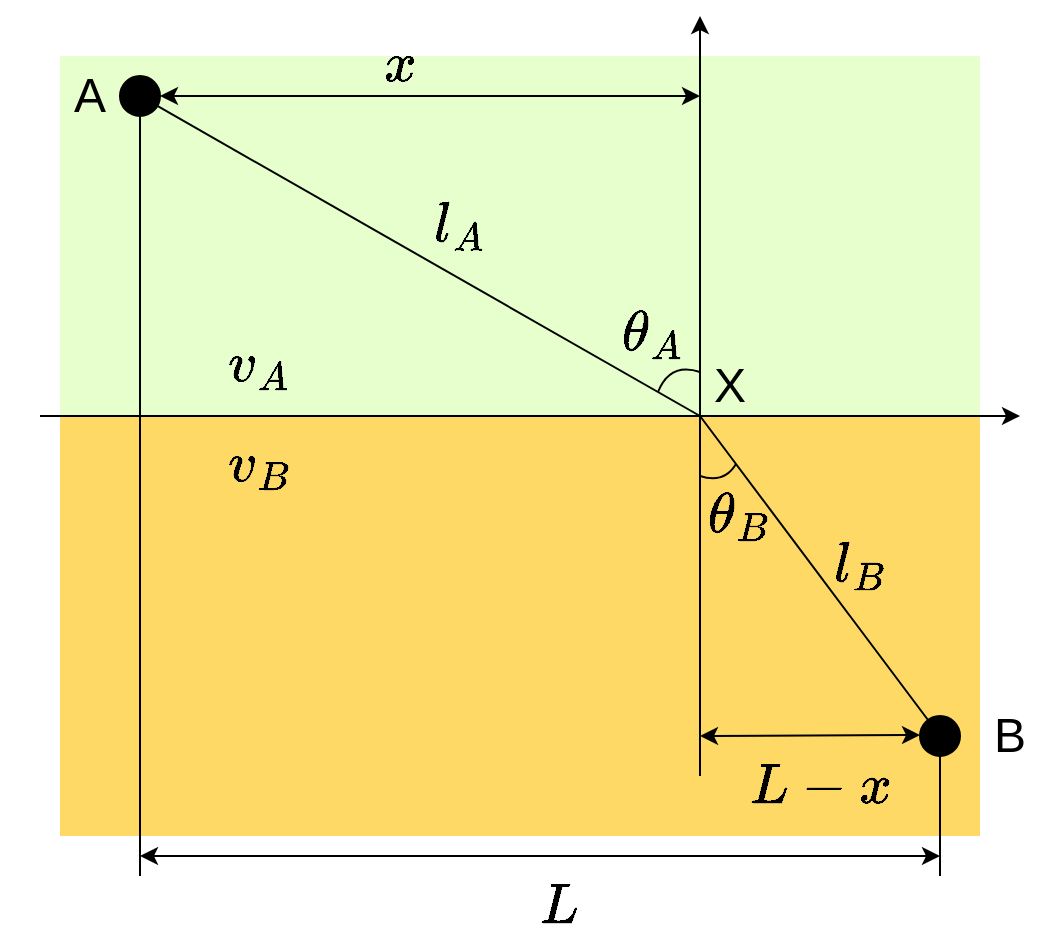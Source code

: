 <mxfile version="26.2.2">
  <diagram id="KFeciLKGr9ThCMIW_XXw" name="ページ1">
    <mxGraphModel dx="967" dy="883" grid="1" gridSize="10" guides="1" tooltips="1" connect="1" arrows="1" fold="1" page="1" pageScale="1" pageWidth="550" pageHeight="490" background="#ffffff" math="1" shadow="0">
      <root>
        <mxCell id="0" />
        <mxCell id="1" parent="0" />
        <mxCell id="p3AJGz_yWLm5lX7j32lh-40" value="" style="rounded=0;whiteSpace=wrap;html=1;strokeColor=none;" parent="1" vertex="1">
          <mxGeometry x="10" y="10" width="530" height="470" as="geometry" />
        </mxCell>
        <mxCell id="p3AJGz_yWLm5lX7j32lh-35" value="" style="rounded=0;whiteSpace=wrap;html=1;fillColor=#FFD966;strokeColor=none;" parent="1" vertex="1">
          <mxGeometry x="40" y="215" width="460" height="210" as="geometry" />
        </mxCell>
        <mxCell id="p3AJGz_yWLm5lX7j32lh-33" value="" style="rounded=0;whiteSpace=wrap;html=1;fillColor=#E6FFCC;strokeColor=none;" parent="1" vertex="1">
          <mxGeometry x="40" y="35" width="460" height="180" as="geometry" />
        </mxCell>
        <mxCell id="p3AJGz_yWLm5lX7j32lh-16" value="" style="endArrow=none;html=1;rounded=0;" parent="1" edge="1">
          <mxGeometry width="50" height="50" relative="1" as="geometry">
            <mxPoint x="480" y="445" as="sourcePoint" />
            <mxPoint x="480" y="375" as="targetPoint" />
          </mxGeometry>
        </mxCell>
        <mxCell id="p3AJGz_yWLm5lX7j32lh-1" value="" style="endArrow=classic;html=1;rounded=0;" parent="1" edge="1">
          <mxGeometry width="50" height="50" relative="1" as="geometry">
            <mxPoint x="30" y="215" as="sourcePoint" />
            <mxPoint x="520" y="215" as="targetPoint" />
          </mxGeometry>
        </mxCell>
        <mxCell id="p3AJGz_yWLm5lX7j32lh-2" value="" style="endArrow=classic;html=1;rounded=0;" parent="1" edge="1">
          <mxGeometry width="50" height="50" relative="1" as="geometry">
            <mxPoint x="360" y="395" as="sourcePoint" />
            <mxPoint x="360" y="15" as="targetPoint" />
          </mxGeometry>
        </mxCell>
        <mxCell id="p3AJGz_yWLm5lX7j32lh-3" value="" style="endArrow=none;html=1;rounded=0;" parent="1" source="p3AJGz_yWLm5lX7j32lh-5" edge="1">
          <mxGeometry width="50" height="50" relative="1" as="geometry">
            <mxPoint x="80" y="55" as="sourcePoint" />
            <mxPoint x="360" y="215" as="targetPoint" />
          </mxGeometry>
        </mxCell>
        <mxCell id="p3AJGz_yWLm5lX7j32lh-4" value="" style="endArrow=none;html=1;rounded=0;" parent="1" source="p3AJGz_yWLm5lX7j32lh-7" edge="1">
          <mxGeometry width="50" height="50" relative="1" as="geometry">
            <mxPoint x="360" y="215" as="sourcePoint" />
            <mxPoint x="480" y="375" as="targetPoint" />
          </mxGeometry>
        </mxCell>
        <mxCell id="p3AJGz_yWLm5lX7j32lh-6" value="" style="endArrow=none;html=1;rounded=0;" parent="1" target="p3AJGz_yWLm5lX7j32lh-5" edge="1">
          <mxGeometry width="50" height="50" relative="1" as="geometry">
            <mxPoint x="80" y="55" as="sourcePoint" />
            <mxPoint x="360" y="215" as="targetPoint" />
          </mxGeometry>
        </mxCell>
        <mxCell id="p3AJGz_yWLm5lX7j32lh-5" value="" style="ellipse;whiteSpace=wrap;html=1;aspect=fixed;fillColor=#000000;" parent="1" vertex="1">
          <mxGeometry x="70" y="45" width="20" height="20" as="geometry" />
        </mxCell>
        <mxCell id="p3AJGz_yWLm5lX7j32lh-8" value="" style="endArrow=none;html=1;rounded=0;" parent="1" target="p3AJGz_yWLm5lX7j32lh-7" edge="1">
          <mxGeometry width="50" height="50" relative="1" as="geometry">
            <mxPoint x="360" y="215" as="sourcePoint" />
            <mxPoint x="480" y="375" as="targetPoint" />
          </mxGeometry>
        </mxCell>
        <mxCell id="p3AJGz_yWLm5lX7j32lh-7" value="" style="ellipse;whiteSpace=wrap;html=1;aspect=fixed;fillColor=#000000;" parent="1" vertex="1">
          <mxGeometry x="470" y="365" width="20" height="20" as="geometry" />
        </mxCell>
        <mxCell id="p3AJGz_yWLm5lX7j32lh-10" value="" style="endArrow=classic;startArrow=classic;html=1;rounded=0;" parent="1" edge="1">
          <mxGeometry width="50" height="50" relative="1" as="geometry">
            <mxPoint x="90" y="55" as="sourcePoint" />
            <mxPoint x="360" y="55" as="targetPoint" />
          </mxGeometry>
        </mxCell>
        <mxCell id="p3AJGz_yWLm5lX7j32lh-11" value="" style="endArrow=classic;startArrow=classic;html=1;rounded=0;" parent="1" edge="1">
          <mxGeometry width="50" height="50" relative="1" as="geometry">
            <mxPoint x="360" y="375" as="sourcePoint" />
            <mxPoint x="470" y="374.5" as="targetPoint" />
          </mxGeometry>
        </mxCell>
        <mxCell id="p3AJGz_yWLm5lX7j32lh-12" value="A" style="text;html=1;align=center;verticalAlign=middle;whiteSpace=wrap;rounded=0;fontSize=24;" parent="1" vertex="1">
          <mxGeometry x="40" y="40" width="30" height="30" as="geometry" />
        </mxCell>
        <mxCell id="p3AJGz_yWLm5lX7j32lh-13" value="B" style="text;html=1;align=center;verticalAlign=middle;whiteSpace=wrap;rounded=0;fontSize=24;" parent="1" vertex="1">
          <mxGeometry x="500" y="360" width="30" height="30" as="geometry" />
        </mxCell>
        <mxCell id="p3AJGz_yWLm5lX7j32lh-14" value="" style="endArrow=classic;startArrow=classic;html=1;rounded=0;" parent="1" edge="1">
          <mxGeometry width="50" height="50" relative="1" as="geometry">
            <mxPoint x="80" y="435" as="sourcePoint" />
            <mxPoint x="480" y="435" as="targetPoint" />
          </mxGeometry>
        </mxCell>
        <mxCell id="p3AJGz_yWLm5lX7j32lh-15" value="" style="endArrow=none;html=1;rounded=0;entryX=0.5;entryY=1;entryDx=0;entryDy=0;" parent="1" target="p3AJGz_yWLm5lX7j32lh-5" edge="1">
          <mxGeometry width="50" height="50" relative="1" as="geometry">
            <mxPoint x="80" y="445" as="sourcePoint" />
            <mxPoint x="380" y="195" as="targetPoint" />
          </mxGeometry>
        </mxCell>
        <mxCell id="p3AJGz_yWLm5lX7j32lh-17" value="`L`" style="text;html=1;align=center;verticalAlign=middle;whiteSpace=wrap;rounded=0;fontSize=24;" parent="1" vertex="1">
          <mxGeometry x="260" y="445" width="60" height="30" as="geometry" />
        </mxCell>
        <mxCell id="p3AJGz_yWLm5lX7j32lh-18" value="`x`" style="text;html=1;align=center;verticalAlign=middle;whiteSpace=wrap;rounded=0;fontSize=24;" parent="1" vertex="1">
          <mxGeometry x="180" y="25" width="60" height="30" as="geometry" />
        </mxCell>
        <mxCell id="p3AJGz_yWLm5lX7j32lh-20" value="`L-x`" style="text;html=1;align=center;verticalAlign=middle;whiteSpace=wrap;rounded=0;fontSize=24;" parent="1" vertex="1">
          <mxGeometry x="390" y="385" width="60" height="30" as="geometry" />
        </mxCell>
        <mxCell id="p3AJGz_yWLm5lX7j32lh-21" value="`l_B`" style="text;html=1;align=center;verticalAlign=middle;whiteSpace=wrap;rounded=0;fontSize=24;" parent="1" vertex="1">
          <mxGeometry x="410" y="275" width="60" height="30" as="geometry" />
        </mxCell>
        <mxCell id="p3AJGz_yWLm5lX7j32lh-23" value="`l_A`" style="text;html=1;align=center;verticalAlign=middle;whiteSpace=wrap;rounded=0;fontSize=24;" parent="1" vertex="1">
          <mxGeometry x="210" y="105" width="60" height="30" as="geometry" />
        </mxCell>
        <mxCell id="p3AJGz_yWLm5lX7j32lh-27" value="`\theta_A`" style="text;html=1;align=center;verticalAlign=middle;whiteSpace=wrap;rounded=0;fontSize=24;" parent="1" vertex="1">
          <mxGeometry x="307" y="159" width="60" height="30" as="geometry" />
        </mxCell>
        <mxCell id="p3AJGz_yWLm5lX7j32lh-28" value="" style="endArrow=none;html=1;rounded=0;curved=1;" parent="1" edge="1">
          <mxGeometry width="50" height="50" relative="1" as="geometry">
            <mxPoint x="339" y="203" as="sourcePoint" />
            <mxPoint x="360" y="193" as="targetPoint" />
            <Array as="points">
              <mxPoint x="345" y="188" />
            </Array>
          </mxGeometry>
        </mxCell>
        <mxCell id="p3AJGz_yWLm5lX7j32lh-30" value="" style="endArrow=none;html=1;rounded=0;curved=1;" parent="1" edge="1">
          <mxGeometry width="50" height="50" relative="1" as="geometry">
            <mxPoint x="360" y="245" as="sourcePoint" />
            <mxPoint x="378" y="239" as="targetPoint" />
            <Array as="points">
              <mxPoint x="372" y="249" />
            </Array>
          </mxGeometry>
        </mxCell>
        <mxCell id="p3AJGz_yWLm5lX7j32lh-31" value="`\theta_B`" style="text;html=1;align=center;verticalAlign=middle;whiteSpace=wrap;rounded=0;fontSize=24;" parent="1" vertex="1">
          <mxGeometry x="350" y="250" width="60" height="30" as="geometry" />
        </mxCell>
        <mxCell id="p3AJGz_yWLm5lX7j32lh-32" value="X" style="text;html=1;align=center;verticalAlign=middle;whiteSpace=wrap;rounded=0;fontSize=24;" parent="1" vertex="1">
          <mxGeometry x="360" y="185" width="30" height="30" as="geometry" />
        </mxCell>
        <mxCell id="p3AJGz_yWLm5lX7j32lh-36" value="`v_A`" style="text;html=1;align=center;verticalAlign=middle;whiteSpace=wrap;rounded=0;fontSize=24;" parent="1" vertex="1">
          <mxGeometry x="110" y="175" width="60" height="30" as="geometry" />
        </mxCell>
        <mxCell id="p3AJGz_yWLm5lX7j32lh-38" value="`v_B`" style="text;html=1;align=center;verticalAlign=middle;whiteSpace=wrap;rounded=0;fontSize=24;" parent="1" vertex="1">
          <mxGeometry x="110" y="225" width="60" height="30" as="geometry" />
        </mxCell>
      </root>
    </mxGraphModel>
  </diagram>
</mxfile>
